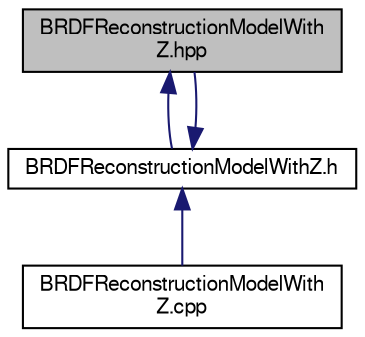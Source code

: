 digraph "BRDFReconstructionModelWithZ.hpp"
{
 // LATEX_PDF_SIZE
  edge [fontname="FreeSans",fontsize="10",labelfontname="FreeSans",labelfontsize="10"];
  node [fontname="FreeSans",fontsize="10",shape=record];
  Node23 [label="BRDFReconstructionModelWith\lZ.hpp",height=0.2,width=0.4,color="black", fillcolor="grey75", style="filled", fontcolor="black",tooltip=" "];
  Node23 -> Node24 [dir="back",color="midnightblue",fontsize="10",style="solid",fontname="FreeSans"];
  Node24 [label="BRDFReconstructionModelWithZ.h",height=0.2,width=0.4,color="black", fillcolor="white", style="filled",URL="$_b_r_d_f_reconstruction_model_with_z_8h.html",tooltip=" "];
  Node24 -> Node25 [dir="back",color="midnightblue",fontsize="10",style="solid",fontname="FreeSans"];
  Node25 [label="BRDFReconstructionModelWith\lZ.cpp",height=0.2,width=0.4,color="black", fillcolor="white", style="filled",URL="$_b_r_d_f_reconstruction_model_with_z_8cpp.html",tooltip=" "];
  Node24 -> Node23 [dir="back",color="midnightblue",fontsize="10",style="solid",fontname="FreeSans"];
}
